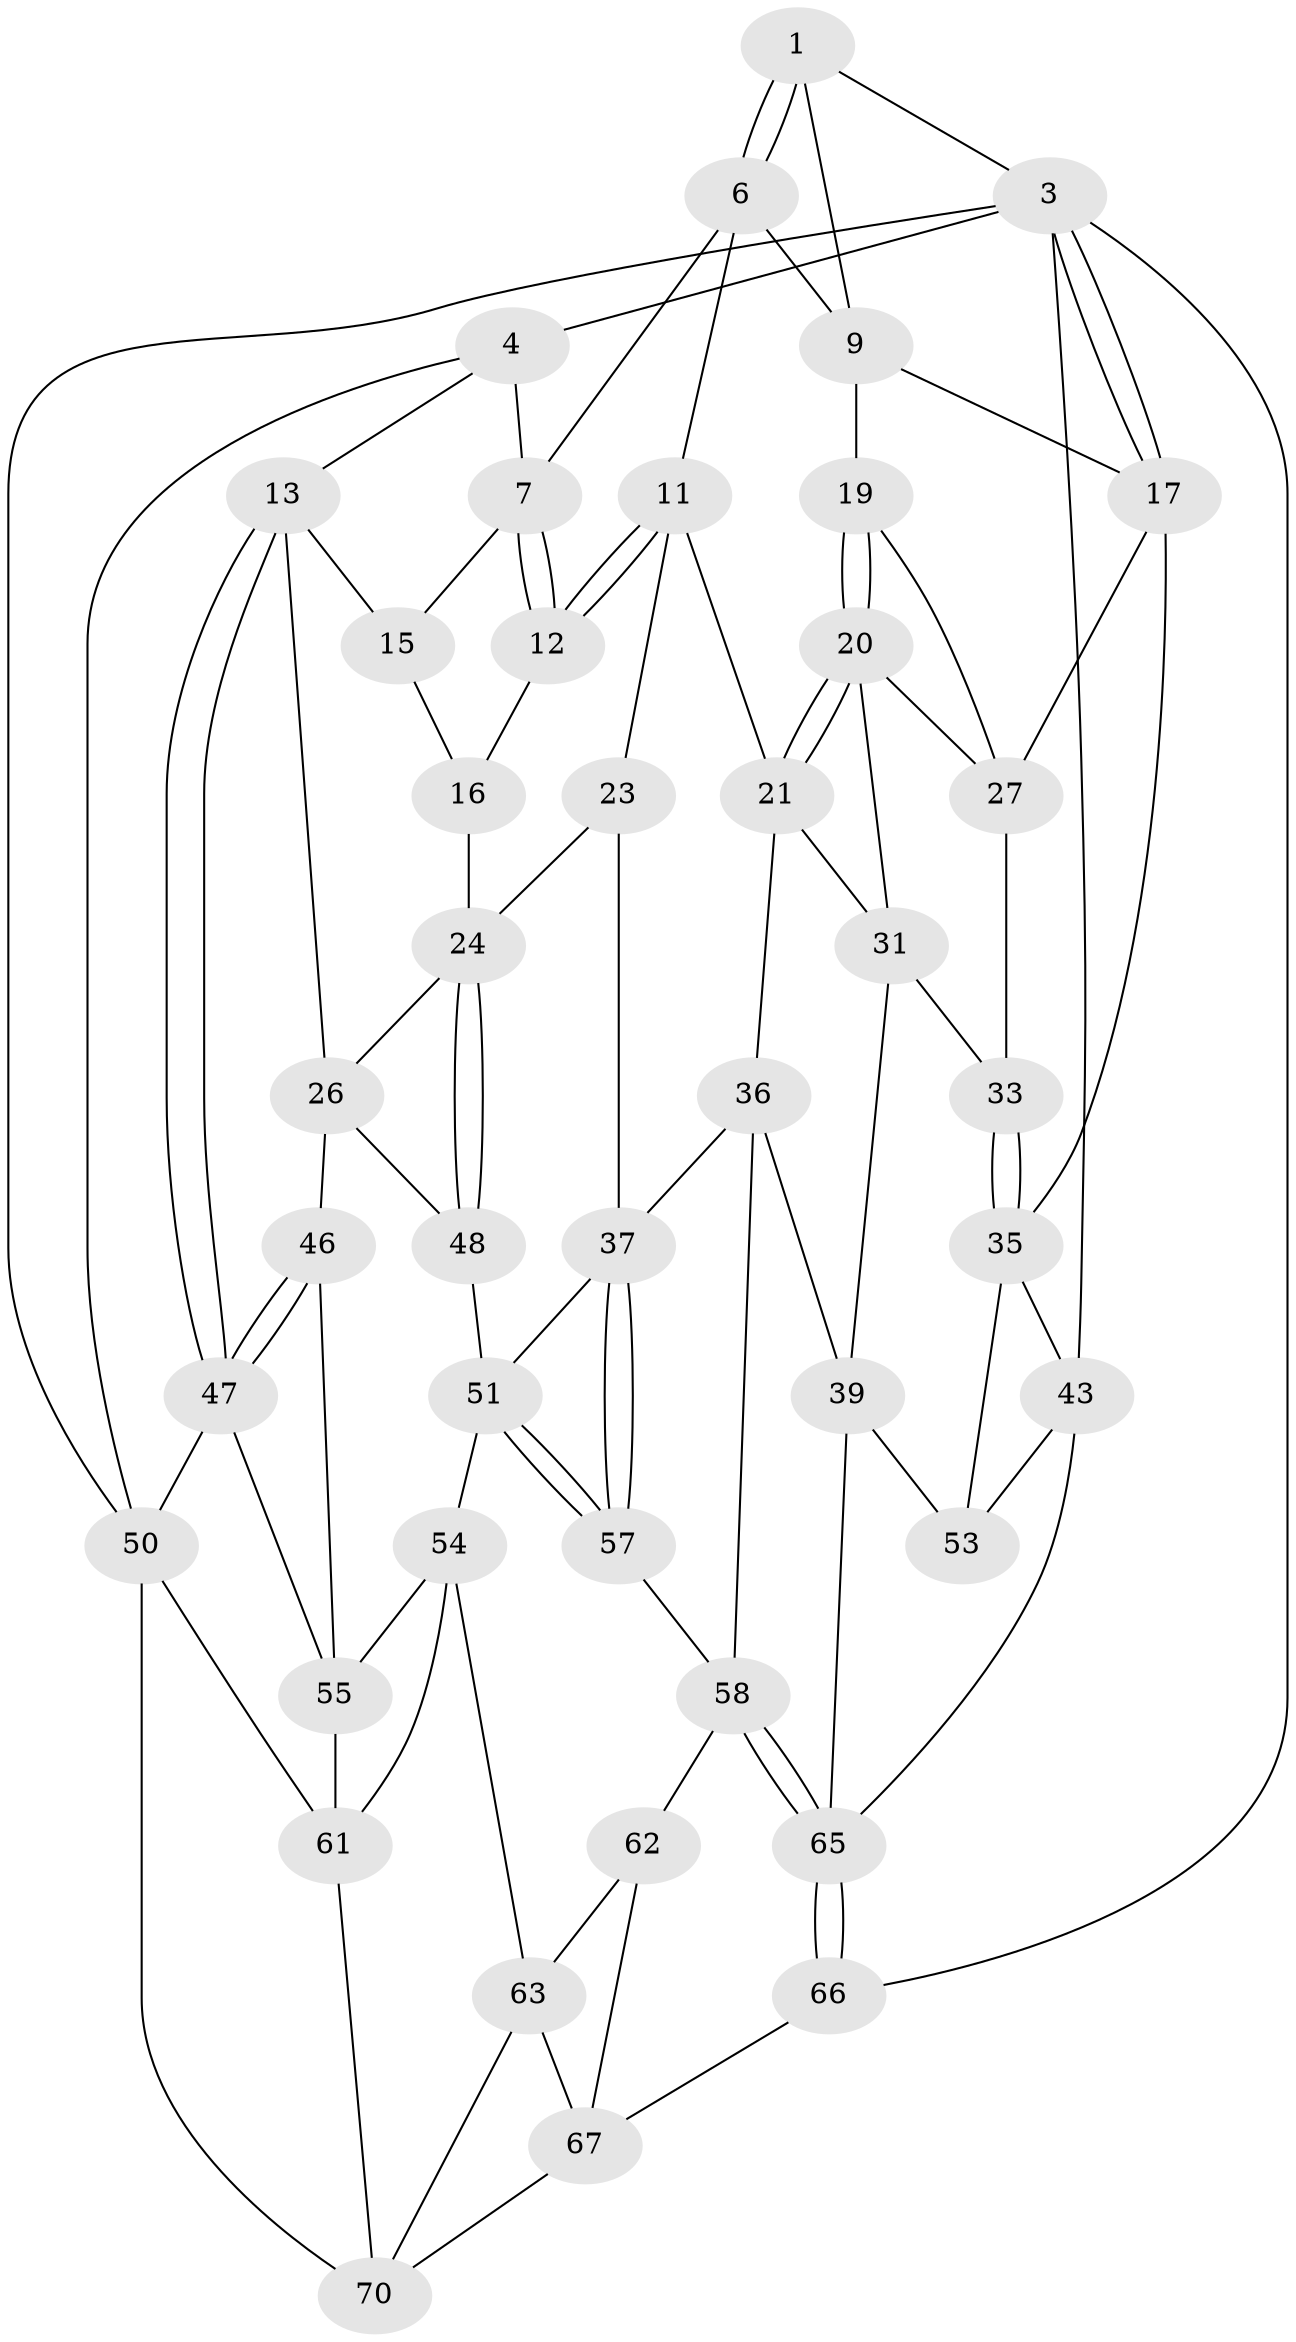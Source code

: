 // Generated by graph-tools (version 1.1) at 2025/24/03/03/25 07:24:39]
// undirected, 43 vertices, 95 edges
graph export_dot {
graph [start="1"]
  node [color=gray90,style=filled];
  1 [pos="+0.4148000842675112+0",super="+2"];
  3 [pos="+1+0",super="+42"];
  4 [pos="+0+0",super="+5"];
  6 [pos="+0.42337956317028036+0",super="+10"];
  7 [pos="+0.28988563808474566+0.18457010101737342",super="+8"];
  9 [pos="+0.7175686585420396+0.14604215203488305",super="+18"];
  11 [pos="+0.5211117560437065+0.27373123966897017",super="+22"];
  12 [pos="+0.3861272450896315+0.2578493400843786"];
  13 [pos="+0+0.16493708896005874",super="+14"];
  15 [pos="+0.06181852420349153+0.2317494953910801"];
  16 [pos="+0.3034996015437601+0.30933484610031364"];
  17 [pos="+1+0.14330405332192314",super="+28"];
  19 [pos="+0.8018098743051539+0.3555530662328502"];
  20 [pos="+0.8003080350050193+0.3591738926658792",super="+30"];
  21 [pos="+0.5546440597655252+0.3551020245955429",super="+32"];
  23 [pos="+0.49476669356239844+0.4193477898196596"];
  24 [pos="+0.4310594107685191+0.46551955509372467",super="+25"];
  26 [pos="+0.16716360050342863+0.4467573936188241",super="+45"];
  27 [pos="+0.9722713620222446+0.30527745240101056",super="+29"];
  31 [pos="+0.7715701913652193+0.46158433557035167",super="+34"];
  33 [pos="+0.9230884530033686+0.4640754396768747"];
  35 [pos="+1+0.4598604172285883",super="+44"];
  36 [pos="+0.6606232848983914+0.6216938611525238",super="+41"];
  37 [pos="+0.6358814194704292+0.6063630326146147",super="+38"];
  39 [pos="+0.8248942151952494+0.6438195745532362",super="+40"];
  43 [pos="+1+1",super="+73"];
  46 [pos="+0.17088863778719598+0.5829237571840514"];
  47 [pos="+0+0.5337936265026957",super="+49"];
  48 [pos="+0.41545024052228124+0.5150616132731315"];
  50 [pos="+0+1",super="+74"];
  51 [pos="+0.4269654938761713+0.6642273627979215",super="+52"];
  53 [pos="+1+0.6511778203118922"];
  54 [pos="+0.19820848403411326+0.6388675820725545",super="+60"];
  55 [pos="+0.17124476398789673+0.5849964314142589",super="+56"];
  57 [pos="+0.42706823710586805+0.6644703769363444"];
  58 [pos="+0.46635977039311743+0.7218174530069005",super="+59"];
  61 [pos="+9.83370594811635e-05+0.7874157019322257",super="+71"];
  62 [pos="+0.40033064184898803+0.7230937752225163"];
  63 [pos="+0.3000480183477356+0.7570219251710733",super="+64"];
  65 [pos="+0.6100196600705815+0.9460087099478651",super="+69"];
  66 [pos="+0.5628397412885012+1"];
  67 [pos="+0.37853600704838863+1",super="+68"];
  70 [pos="+0.20854107363504762+0.9594106129749008",super="+72"];
  1 -- 6;
  1 -- 6;
  1 -- 3;
  1 -- 9;
  3 -- 4;
  3 -- 17;
  3 -- 17;
  3 -- 43;
  3 -- 66;
  3 -- 50;
  4 -- 13;
  4 -- 50;
  4 -- 7;
  6 -- 7;
  6 -- 9;
  6 -- 11;
  7 -- 12;
  7 -- 12;
  7 -- 15;
  9 -- 19;
  9 -- 17;
  11 -- 12;
  11 -- 12;
  11 -- 21;
  11 -- 23;
  12 -- 16;
  13 -- 47;
  13 -- 47;
  13 -- 26;
  13 -- 15;
  15 -- 16;
  16 -- 24;
  17 -- 27;
  17 -- 35;
  19 -- 20;
  19 -- 20;
  19 -- 27;
  20 -- 21;
  20 -- 21;
  20 -- 31;
  20 -- 27;
  21 -- 36;
  21 -- 31;
  23 -- 24;
  23 -- 37;
  24 -- 48;
  24 -- 48;
  24 -- 26;
  26 -- 48;
  26 -- 46;
  27 -- 33;
  31 -- 33;
  31 -- 39;
  33 -- 35;
  33 -- 35;
  35 -- 43;
  35 -- 53;
  36 -- 37;
  36 -- 58;
  36 -- 39;
  37 -- 57;
  37 -- 57;
  37 -- 51;
  39 -- 53;
  39 -- 65;
  43 -- 65;
  43 -- 53;
  46 -- 47;
  46 -- 47;
  46 -- 55;
  47 -- 50;
  47 -- 55;
  48 -- 51;
  50 -- 70;
  50 -- 61;
  51 -- 57;
  51 -- 57;
  51 -- 54;
  54 -- 55;
  54 -- 61;
  54 -- 63;
  55 -- 61;
  57 -- 58;
  58 -- 65;
  58 -- 65;
  58 -- 62;
  61 -- 70;
  62 -- 63;
  62 -- 67;
  63 -- 67;
  63 -- 70;
  65 -- 66;
  65 -- 66;
  66 -- 67;
  67 -- 70;
}
